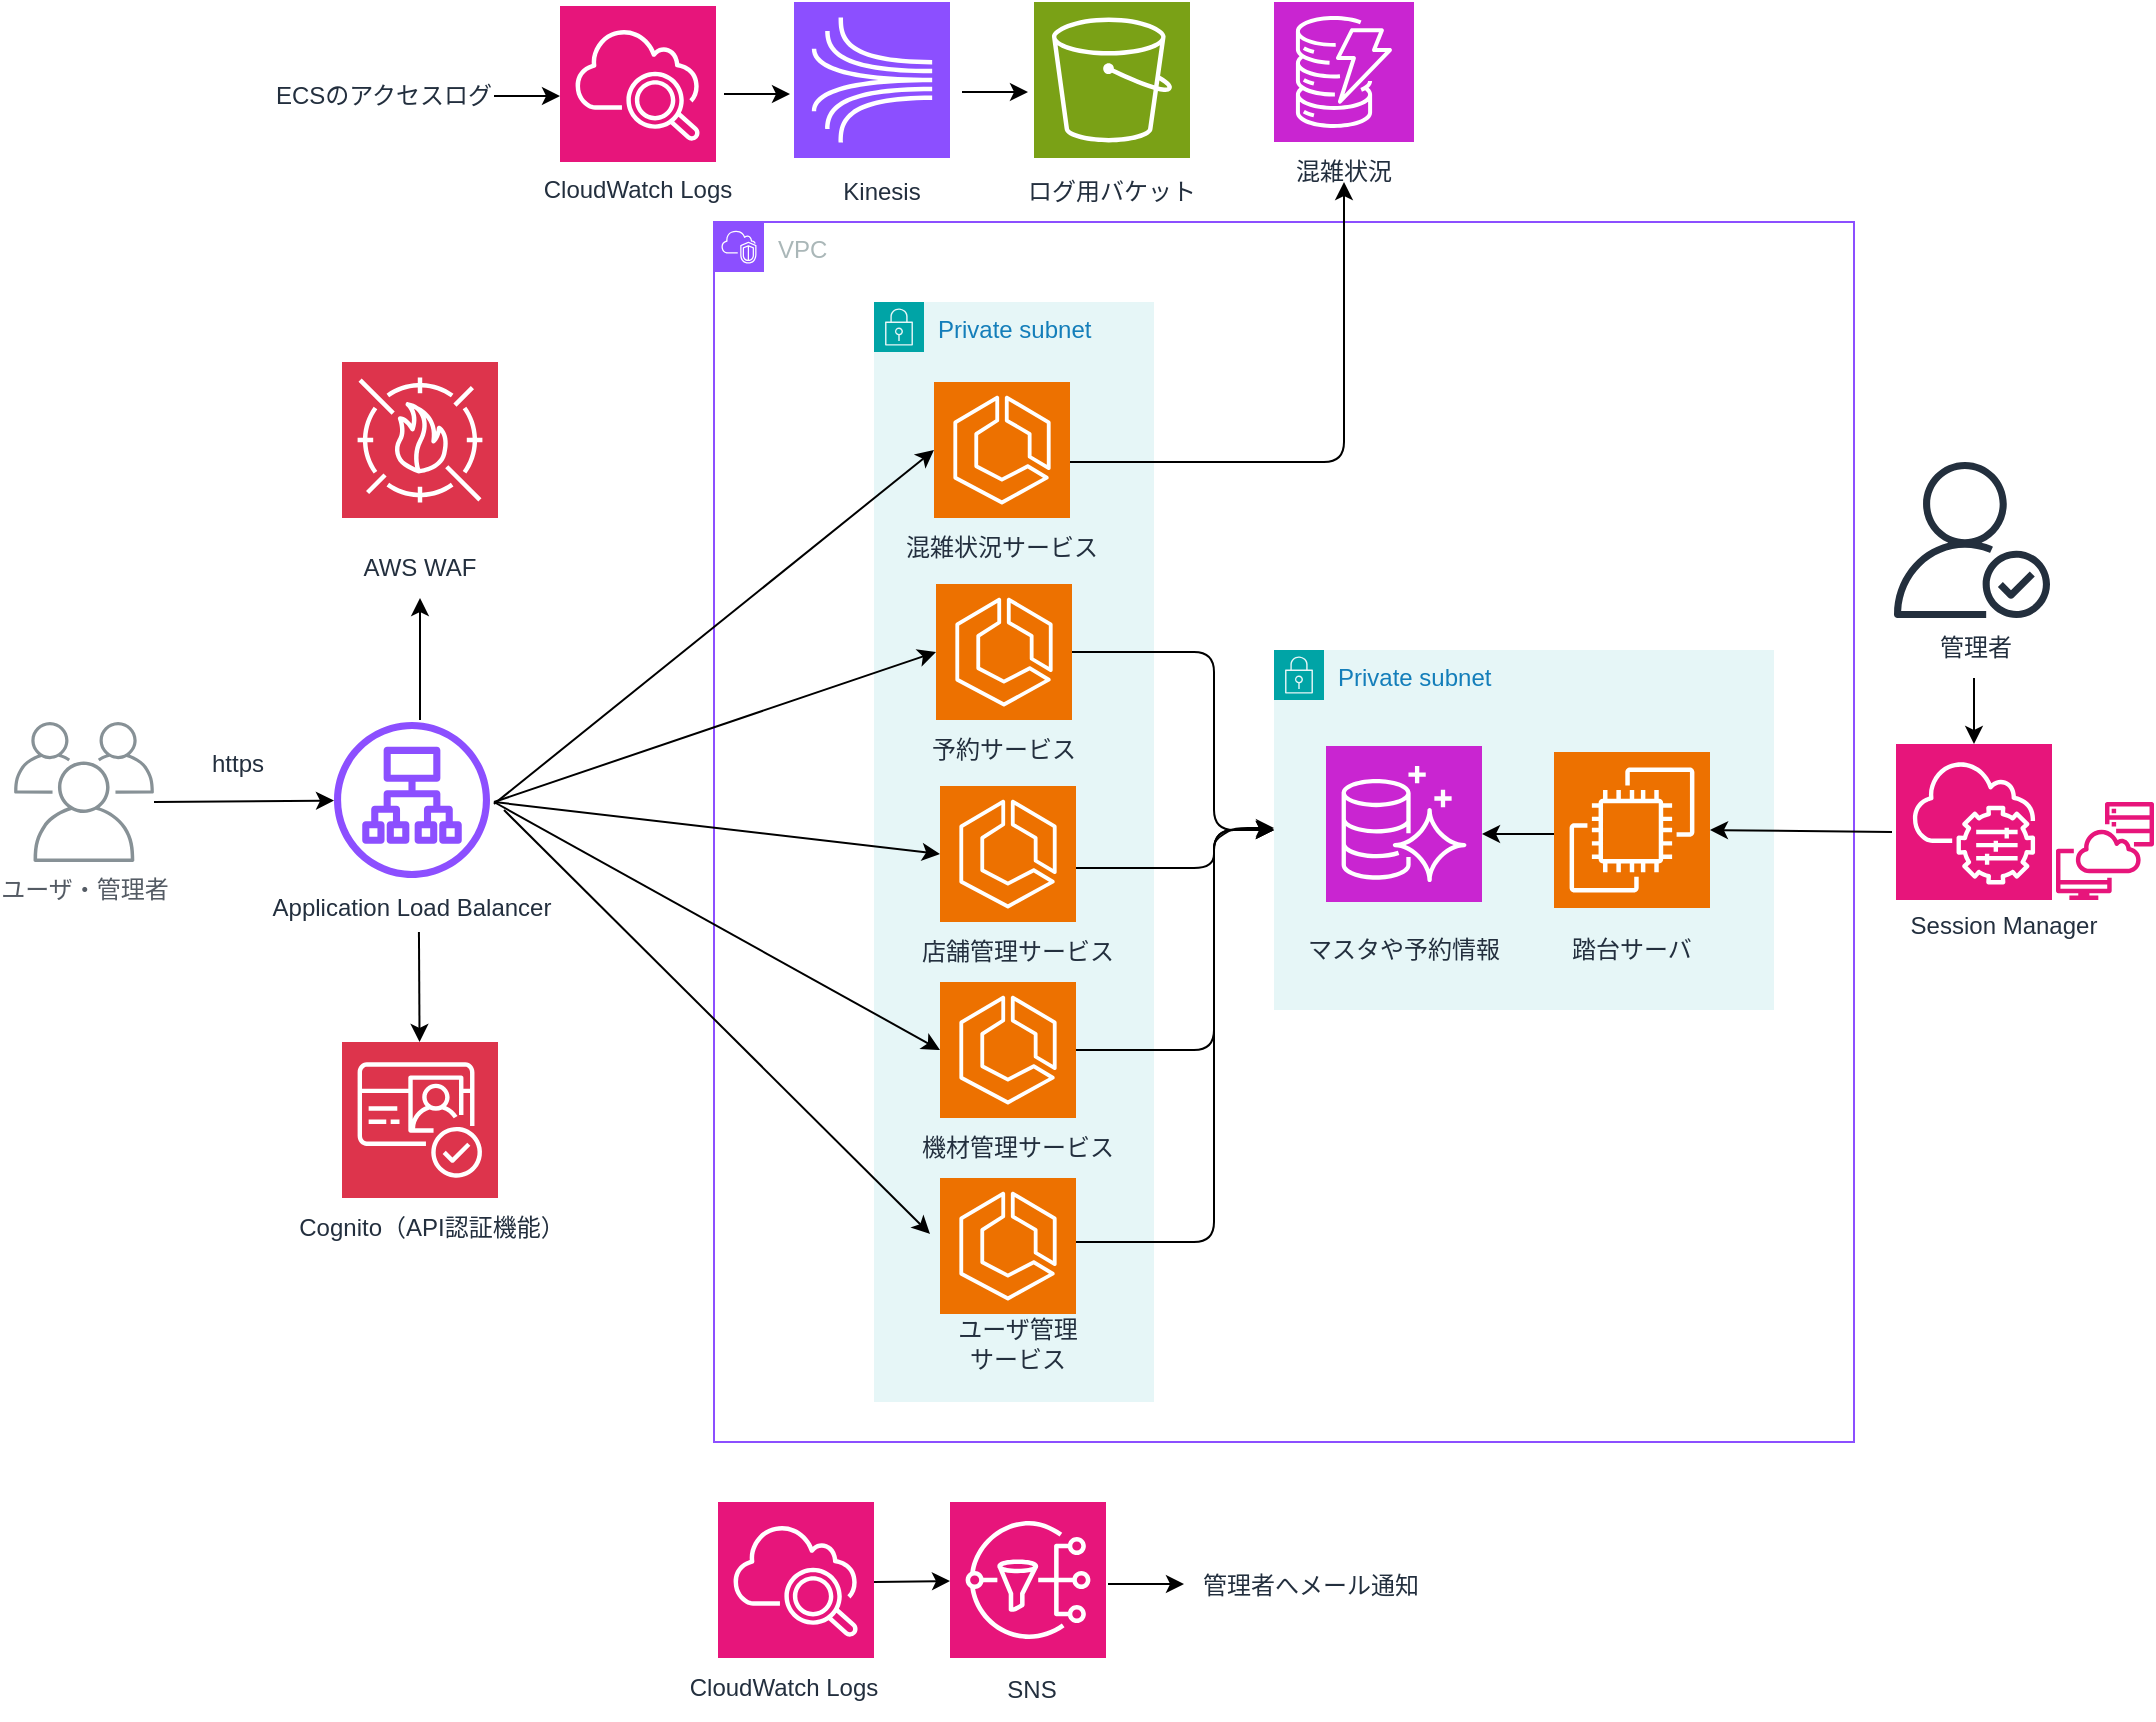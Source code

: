 <mxfile>
    <diagram id="GLyhsxrlAv0OtBDDpmf6" name="ページ1">
        <mxGraphModel dx="1455" dy="864" grid="1" gridSize="10" guides="1" tooltips="1" connect="1" arrows="1" fold="1" page="1" pageScale="1" pageWidth="827" pageHeight="1169" background="#FFFFFF" math="0" shadow="0">
            <root>
                <mxCell id="0"/>
                <mxCell id="1" parent="0"/>
                <mxCell id="2" value="VPC" style="points=[[0,0],[0.25,0],[0.5,0],[0.75,0],[1,0],[1,0.25],[1,0.5],[1,0.75],[1,1],[0.75,1],[0.5,1],[0.25,1],[0,1],[0,0.75],[0,0.5],[0,0.25]];outlineConnect=0;gradientColor=none;html=1;whiteSpace=wrap;fontSize=12;fontStyle=0;container=1;pointerEvents=0;collapsible=0;recursiveResize=0;shape=mxgraph.aws4.group;grIcon=mxgraph.aws4.group_vpc2;strokeColor=#8C4FFF;fillColor=none;verticalAlign=top;align=left;spacingLeft=30;fontColor=#AAB7B8;dashed=0;" vertex="1" parent="1">
                    <mxGeometry x="360" y="120" width="570" height="610" as="geometry"/>
                </mxCell>
                <mxCell id="5" value="ユーザ・管理者" style="sketch=0;outlineConnect=0;gradientColor=none;fontColor=#545B64;strokeColor=none;fillColor=#879196;dashed=0;verticalLabelPosition=bottom;verticalAlign=top;align=center;html=1;fontSize=12;fontStyle=0;aspect=fixed;shape=mxgraph.aws4.illustration_users;pointerEvents=1" vertex="1" parent="1">
                    <mxGeometry x="10" y="370" width="70" height="70" as="geometry"/>
                </mxCell>
                <mxCell id="8" value="" style="sketch=0;points=[[0,0,0],[0.25,0,0],[0.5,0,0],[0.75,0,0],[1,0,0],[0,1,0],[0.25,1,0],[0.5,1,0],[0.75,1,0],[1,1,0],[0,0.25,0],[0,0.5,0],[0,0.75,0],[1,0.25,0],[1,0.5,0],[1,0.75,0]];outlineConnect=0;fontColor=#232F3E;fillColor=#C925D1;strokeColor=#ffffff;dashed=0;verticalLabelPosition=bottom;verticalAlign=top;align=center;html=1;fontSize=12;fontStyle=0;aspect=fixed;shape=mxgraph.aws4.resourceIcon;resIcon=mxgraph.aws4.dynamodb;" vertex="1" parent="1">
                    <mxGeometry x="640" y="10" width="70" height="70" as="geometry"/>
                </mxCell>
                <mxCell id="10" value="" style="sketch=0;points=[[0,0,0],[0.25,0,0],[0.5,0,0],[0.75,0,0],[1,0,0],[0,1,0],[0.25,1,0],[0.5,1,0],[0.75,1,0],[1,1,0],[0,0.25,0],[0,0.5,0],[0,0.75,0],[1,0.25,0],[1,0.5,0],[1,0.75,0]];points=[[0,0,0],[0.25,0,0],[0.5,0,0],[0.75,0,0],[1,0,0],[0,1,0],[0.25,1,0],[0.5,1,0],[0.75,1,0],[1,1,0],[0,0.25,0],[0,0.5,0],[0,0.75,0],[1,0.25,0],[1,0.5,0],[1,0.75,0]];outlineConnect=0;fontColor=#232F3E;fillColor=#E7157B;strokeColor=#ffffff;dashed=0;verticalLabelPosition=bottom;verticalAlign=top;align=center;html=1;fontSize=12;fontStyle=0;aspect=fixed;shape=mxgraph.aws4.resourceIcon;resIcon=mxgraph.aws4.cloudwatch_2;" vertex="1" parent="1">
                    <mxGeometry x="283" y="12" width="78" height="78" as="geometry"/>
                </mxCell>
                <mxCell id="11" value="" style="sketch=0;points=[[0,0,0],[0.25,0,0],[0.5,0,0],[0.75,0,0],[1,0,0],[0,1,0],[0.25,1,0],[0.5,1,0],[0.75,1,0],[1,1,0],[0,0.25,0],[0,0.5,0],[0,0.75,0],[1,0.25,0],[1,0.5,0],[1,0.75,0]];outlineConnect=0;fontColor=#232F3E;fillColor=#7AA116;strokeColor=#ffffff;dashed=0;verticalLabelPosition=bottom;verticalAlign=top;align=center;html=1;fontSize=12;fontStyle=0;aspect=fixed;shape=mxgraph.aws4.resourceIcon;resIcon=mxgraph.aws4.s3;" vertex="1" parent="1">
                    <mxGeometry x="520" y="10" width="78" height="78" as="geometry"/>
                </mxCell>
                <mxCell id="12" value="" style="sketch=0;outlineConnect=0;fontColor=#232F3E;gradientColor=none;fillColor=#8C4FFF;strokeColor=none;dashed=0;verticalLabelPosition=bottom;verticalAlign=top;align=center;html=1;fontSize=12;fontStyle=0;aspect=fixed;pointerEvents=1;shape=mxgraph.aws4.application_load_balancer;" vertex="1" parent="1">
                    <mxGeometry x="170" y="370" width="78" height="78" as="geometry"/>
                </mxCell>
                <mxCell id="3" value="Private subnet" style="points=[[0,0],[0.25,0],[0.5,0],[0.75,0],[1,0],[1,0.25],[1,0.5],[1,0.75],[1,1],[0.75,1],[0.5,1],[0.25,1],[0,1],[0,0.75],[0,0.5],[0,0.25]];outlineConnect=0;gradientColor=none;html=1;whiteSpace=wrap;fontSize=12;fontStyle=0;container=1;pointerEvents=0;collapsible=0;recursiveResize=0;shape=mxgraph.aws4.group;grIcon=mxgraph.aws4.group_security_group;grStroke=0;strokeColor=#00A4A6;fillColor=#E6F6F7;verticalAlign=top;align=left;spacingLeft=30;fontColor=#147EBA;dashed=0;" vertex="1" parent="1">
                    <mxGeometry x="640" y="334" width="250" height="180" as="geometry"/>
                </mxCell>
                <mxCell id="9" value="" style="sketch=0;points=[[0,0,0],[0.25,0,0],[0.5,0,0],[0.75,0,0],[1,0,0],[0,1,0],[0.25,1,0],[0.5,1,0],[0.75,1,0],[1,1,0],[0,0.25,0],[0,0.5,0],[0,0.75,0],[1,0.25,0],[1,0.5,0],[1,0.75,0]];outlineConnect=0;fontColor=#232F3E;fillColor=#C925D1;strokeColor=#ffffff;dashed=0;verticalLabelPosition=bottom;verticalAlign=top;align=center;html=1;fontSize=12;fontStyle=0;aspect=fixed;shape=mxgraph.aws4.resourceIcon;resIcon=mxgraph.aws4.aurora;" vertex="1" parent="3">
                    <mxGeometry x="26" y="48" width="78" height="78" as="geometry"/>
                </mxCell>
                <mxCell id="34" value="マスタや予約情報" style="text;html=1;align=center;verticalAlign=middle;whiteSpace=wrap;rounded=0;fontFamily=Helvetica;fontSize=12;fontColor=#232F3E;fontStyle=0;" vertex="1" parent="3">
                    <mxGeometry x="10" y="135" width="110" height="30" as="geometry"/>
                </mxCell>
                <mxCell id="81" value="" style="sketch=0;points=[[0,0,0],[0.25,0,0],[0.5,0,0],[0.75,0,0],[1,0,0],[0,1,0],[0.25,1,0],[0.5,1,0],[0.75,1,0],[1,1,0],[0,0.25,0],[0,0.5,0],[0,0.75,0],[1,0.25,0],[1,0.5,0],[1,0.75,0]];outlineConnect=0;fontColor=#232F3E;fillColor=#ED7100;strokeColor=#ffffff;dashed=0;verticalLabelPosition=bottom;verticalAlign=top;align=center;html=1;fontSize=12;fontStyle=0;aspect=fixed;shape=mxgraph.aws4.resourceIcon;resIcon=mxgraph.aws4.ec2;fontFamily=Helvetica;" vertex="1" parent="3">
                    <mxGeometry x="140" y="51" width="78" height="78" as="geometry"/>
                </mxCell>
                <mxCell id="82" value="踏台サーバ" style="text;html=1;align=center;verticalAlign=middle;whiteSpace=wrap;rounded=0;fontFamily=Helvetica;fontSize=12;fontColor=#232F3E;fontStyle=0;" vertex="1" parent="3">
                    <mxGeometry x="124" y="135" width="110" height="30" as="geometry"/>
                </mxCell>
                <mxCell id="22" value="Private subnet" style="points=[[0,0],[0.25,0],[0.5,0],[0.75,0],[1,0],[1,0.25],[1,0.5],[1,0.75],[1,1],[0.75,1],[0.5,1],[0.25,1],[0,1],[0,0.75],[0,0.5],[0,0.25]];outlineConnect=0;gradientColor=none;html=1;whiteSpace=wrap;fontSize=12;fontStyle=0;container=1;pointerEvents=0;collapsible=0;recursiveResize=0;shape=mxgraph.aws4.group;grIcon=mxgraph.aws4.group_security_group;grStroke=0;strokeColor=#00A4A6;fillColor=#E6F6F7;verticalAlign=top;align=left;spacingLeft=30;fontColor=#147EBA;dashed=0;" vertex="1" parent="1">
                    <mxGeometry x="440" y="160" width="140" height="550" as="geometry"/>
                </mxCell>
                <object label="" id="23">
                    <mxCell style="sketch=0;points=[[0,0,0],[0.25,0,0],[0.5,0,0],[0.75,0,0],[1,0,0],[0,1,0],[0.25,1,0],[0.5,1,0],[0.75,1,0],[1,1,0],[0,0.25,0],[0,0.5,0],[0,0.75,0],[1,0.25,0],[1,0.5,0],[1,0.75,0]];outlineConnect=0;fontColor=#232F3E;fillColor=#ED7100;strokeColor=#ffffff;dashed=0;verticalLabelPosition=bottom;verticalAlign=top;align=center;html=1;fontSize=12;fontStyle=0;aspect=fixed;shape=mxgraph.aws4.resourceIcon;resIcon=mxgraph.aws4.ecs;" vertex="1" parent="22">
                        <mxGeometry x="30" y="40" width="68" height="68" as="geometry"/>
                    </mxCell>
                </object>
                <mxCell id="24" value="" style="sketch=0;points=[[0,0,0],[0.25,0,0],[0.5,0,0],[0.75,0,0],[1,0,0],[0,1,0],[0.25,1,0],[0.5,1,0],[0.75,1,0],[1,1,0],[0,0.25,0],[0,0.5,0],[0,0.75,0],[1,0.25,0],[1,0.5,0],[1,0.75,0]];outlineConnect=0;fontColor=#232F3E;fillColor=#ED7100;strokeColor=#ffffff;dashed=0;verticalLabelPosition=bottom;verticalAlign=top;align=center;html=1;fontSize=12;fontStyle=0;aspect=fixed;shape=mxgraph.aws4.resourceIcon;resIcon=mxgraph.aws4.ecs;" vertex="1" parent="22">
                    <mxGeometry x="33" y="242" width="68" height="68" as="geometry"/>
                </mxCell>
                <mxCell id="25" value="" style="sketch=0;points=[[0,0,0],[0.25,0,0],[0.5,0,0],[0.75,0,0],[1,0,0],[0,1,0],[0.25,1,0],[0.5,1,0],[0.75,1,0],[1,1,0],[0,0.25,0],[0,0.5,0],[0,0.75,0],[1,0.25,0],[1,0.5,0],[1,0.75,0]];outlineConnect=0;fontColor=#232F3E;fillColor=#ED7100;strokeColor=#ffffff;dashed=0;verticalLabelPosition=bottom;verticalAlign=top;align=center;html=1;fontSize=12;fontStyle=0;aspect=fixed;shape=mxgraph.aws4.resourceIcon;resIcon=mxgraph.aws4.ecs;" vertex="1" parent="22">
                    <mxGeometry x="31" y="141" width="68" height="68" as="geometry"/>
                </mxCell>
                <mxCell id="26" value="混雑状況サービス" style="text;html=1;align=center;verticalAlign=middle;whiteSpace=wrap;rounded=0;fontFamily=Helvetica;fontSize=12;fontColor=#232F3E;fontStyle=0;" vertex="1" parent="22">
                    <mxGeometry x="9" y="108" width="110" height="30" as="geometry"/>
                </mxCell>
                <mxCell id="27" value="予約サービス" style="text;html=1;align=center;verticalAlign=middle;whiteSpace=wrap;rounded=0;fontFamily=Helvetica;fontSize=12;fontColor=#232F3E;fontStyle=0;" vertex="1" parent="22">
                    <mxGeometry x="10" y="209" width="110" height="30" as="geometry"/>
                </mxCell>
                <mxCell id="28" value="店舗管理サービス" style="text;html=1;align=center;verticalAlign=middle;whiteSpace=wrap;rounded=0;fontFamily=Helvetica;fontSize=12;fontColor=#232F3E;fontStyle=0;" vertex="1" parent="22">
                    <mxGeometry x="17" y="310" width="110" height="30" as="geometry"/>
                </mxCell>
                <mxCell id="29" value="" style="sketch=0;points=[[0,0,0],[0.25,0,0],[0.5,0,0],[0.75,0,0],[1,0,0],[0,1,0],[0.25,1,0],[0.5,1,0],[0.75,1,0],[1,1,0],[0,0.25,0],[0,0.5,0],[0,0.75,0],[1,0.25,0],[1,0.5,0],[1,0.75,0]];outlineConnect=0;fontColor=#232F3E;fillColor=#ED7100;strokeColor=#ffffff;dashed=0;verticalLabelPosition=bottom;verticalAlign=top;align=center;html=1;fontSize=12;fontStyle=0;aspect=fixed;shape=mxgraph.aws4.resourceIcon;resIcon=mxgraph.aws4.ecs;" vertex="1" parent="22">
                    <mxGeometry x="33" y="340" width="68" height="68" as="geometry"/>
                </mxCell>
                <mxCell id="30" value="機材管理サービス" style="text;html=1;align=center;verticalAlign=middle;whiteSpace=wrap;rounded=0;fontFamily=Helvetica;fontSize=12;fontColor=#232F3E;fontStyle=0;" vertex="1" parent="22">
                    <mxGeometry x="17" y="408" width="110" height="30" as="geometry"/>
                </mxCell>
                <mxCell id="31" value="" style="sketch=0;points=[[0,0,0],[0.25,0,0],[0.5,0,0],[0.75,0,0],[1,0,0],[0,1,0],[0.25,1,0],[0.5,1,0],[0.75,1,0],[1,1,0],[0,0.25,0],[0,0.5,0],[0,0.75,0],[1,0.25,0],[1,0.5,0],[1,0.75,0]];outlineConnect=0;fontColor=#232F3E;fillColor=#ED7100;strokeColor=#ffffff;dashed=0;verticalLabelPosition=bottom;verticalAlign=top;align=center;html=1;fontSize=12;fontStyle=0;aspect=fixed;shape=mxgraph.aws4.resourceIcon;resIcon=mxgraph.aws4.ecs;" vertex="1" parent="22">
                    <mxGeometry x="33" y="438" width="68" height="68" as="geometry"/>
                </mxCell>
                <mxCell id="32" value="ユーザ管理&lt;div&gt;サービス&lt;/div&gt;" style="text;html=1;align=center;verticalAlign=middle;whiteSpace=wrap;rounded=0;fontFamily=Helvetica;fontSize=12;fontColor=#232F3E;fontStyle=0;" vertex="1" parent="22">
                    <mxGeometry x="17" y="506" width="110" height="30" as="geometry"/>
                </mxCell>
                <mxCell id="39" value="" style="endArrow=classic;html=1;fontFamily=Helvetica;fontSize=12;fontColor=#232F3E;fontStyle=0;entryX=0;entryY=0.5;entryDx=0;entryDy=0;exitX=1;exitY=0.5;exitDx=0;exitDy=0;exitPerimeter=0;" edge="1" parent="1" source="25" target="3">
                    <mxGeometry width="50" height="50" relative="1" as="geometry">
                        <mxPoint x="440" y="380" as="sourcePoint"/>
                        <mxPoint x="490" y="330" as="targetPoint"/>
                        <Array as="points">
                            <mxPoint x="610" y="335"/>
                            <mxPoint x="610" y="424"/>
                        </Array>
                    </mxGeometry>
                </mxCell>
                <mxCell id="44" value="" style="endArrow=classic;html=1;fontFamily=Helvetica;fontSize=12;fontColor=#232F3E;fontStyle=0;exitX=1;exitY=0.5;exitDx=0;exitDy=0;exitPerimeter=0;" edge="1" parent="1" source="29" target="3">
                    <mxGeometry width="50" height="50" relative="1" as="geometry">
                        <mxPoint x="440" y="530" as="sourcePoint"/>
                        <mxPoint x="490" y="480" as="targetPoint"/>
                        <Array as="points">
                            <mxPoint x="610" y="534"/>
                            <mxPoint x="610" y="500"/>
                            <mxPoint x="610" y="460"/>
                            <mxPoint x="610" y="424"/>
                        </Array>
                    </mxGeometry>
                </mxCell>
                <mxCell id="45" value="" style="endArrow=classic;html=1;fontFamily=Helvetica;fontSize=12;fontColor=#232F3E;fontStyle=0;exitX=1;exitY=0.5;exitDx=0;exitDy=0;exitPerimeter=0;entryX=0;entryY=0.5;entryDx=0;entryDy=0;" edge="1" parent="1" target="3">
                    <mxGeometry width="50" height="50" relative="1" as="geometry">
                        <mxPoint x="541" y="630" as="sourcePoint"/>
                        <mxPoint x="640" y="520" as="targetPoint"/>
                        <Array as="points">
                            <mxPoint x="610" y="630"/>
                            <mxPoint x="610" y="596"/>
                            <mxPoint x="610" y="556"/>
                            <mxPoint x="610" y="424"/>
                        </Array>
                    </mxGeometry>
                </mxCell>
                <mxCell id="47" value="" style="endArrow=classic;html=1;fontFamily=Helvetica;fontSize=12;fontColor=#232F3E;fontStyle=0;exitX=1;exitY=0.5;exitDx=0;exitDy=0;exitPerimeter=0;entryX=0;entryY=0.5;entryDx=0;entryDy=0;" edge="1" parent="1">
                    <mxGeometry width="50" height="50" relative="1" as="geometry">
                        <mxPoint x="541" y="443" as="sourcePoint"/>
                        <mxPoint x="640" y="423.0" as="targetPoint"/>
                        <Array as="points">
                            <mxPoint x="610" y="443"/>
                            <mxPoint x="610" y="429"/>
                            <mxPoint x="620" y="423"/>
                        </Array>
                    </mxGeometry>
                </mxCell>
                <mxCell id="48" value="" style="endArrow=classic;html=1;fontFamily=Helvetica;fontSize=12;fontColor=#232F3E;fontStyle=0;exitX=1;exitY=0.588;exitDx=0;exitDy=0;exitPerimeter=0;" edge="1" parent="1" source="23">
                    <mxGeometry width="50" height="50" relative="1" as="geometry">
                        <mxPoint x="730" y="380" as="sourcePoint"/>
                        <mxPoint x="675" y="100" as="targetPoint"/>
                        <Array as="points">
                            <mxPoint x="675" y="240"/>
                        </Array>
                    </mxGeometry>
                </mxCell>
                <mxCell id="49" value="混雑状況" style="text;html=1;align=center;verticalAlign=middle;whiteSpace=wrap;rounded=0;fontFamily=Helvetica;fontSize=12;fontColor=#232F3E;fontStyle=0;" vertex="1" parent="1">
                    <mxGeometry x="620" y="80" width="110" height="30" as="geometry"/>
                </mxCell>
                <mxCell id="50" value="Application Load Balancer" style="text;html=1;align=center;verticalAlign=middle;whiteSpace=wrap;rounded=0;fontFamily=Helvetica;fontSize=12;fontColor=#232F3E;fontStyle=0;" vertex="1" parent="1">
                    <mxGeometry x="126" y="448" width="166" height="30" as="geometry"/>
                </mxCell>
                <mxCell id="51" value="" style="sketch=0;points=[[0,0,0],[0.25,0,0],[0.5,0,0],[0.75,0,0],[1,0,0],[0,1,0],[0.25,1,0],[0.5,1,0],[0.75,1,0],[1,1,0],[0,0.25,0],[0,0.5,0],[0,0.75,0],[1,0.25,0],[1,0.5,0],[1,0.75,0]];outlineConnect=0;fontColor=#232F3E;fillColor=#DD344C;strokeColor=#ffffff;dashed=0;verticalLabelPosition=bottom;verticalAlign=top;align=center;html=1;fontSize=12;fontStyle=0;aspect=fixed;shape=mxgraph.aws4.resourceIcon;resIcon=mxgraph.aws4.waf;fontFamily=Helvetica;" vertex="1" parent="1">
                    <mxGeometry x="174" y="190" width="78" height="78" as="geometry"/>
                </mxCell>
                <mxCell id="52" value="AWS WAF" style="text;html=1;align=center;verticalAlign=middle;whiteSpace=wrap;rounded=0;fontFamily=Helvetica;fontSize=12;fontColor=#232F3E;fontStyle=0;" vertex="1" parent="1">
                    <mxGeometry x="130" y="278" width="166" height="30" as="geometry"/>
                </mxCell>
                <mxCell id="54" value="" style="endArrow=classic;html=1;fontFamily=Helvetica;fontSize=12;fontColor=#232F3E;fontStyle=0;" edge="1" parent="1" target="12">
                    <mxGeometry width="50" height="50" relative="1" as="geometry">
                        <mxPoint x="80" y="410" as="sourcePoint"/>
                        <mxPoint x="130" y="360" as="targetPoint"/>
                    </mxGeometry>
                </mxCell>
                <mxCell id="55" value="" style="endArrow=classic;html=1;fontFamily=Helvetica;fontSize=12;fontColor=#232F3E;fontStyle=0;entryX=0.5;entryY=1;entryDx=0;entryDy=0;" edge="1" parent="1" target="52">
                    <mxGeometry width="50" height="50" relative="1" as="geometry">
                        <mxPoint x="213" y="369" as="sourcePoint"/>
                        <mxPoint x="230" y="300" as="targetPoint"/>
                    </mxGeometry>
                </mxCell>
                <mxCell id="56" value="" style="endArrow=classic;html=1;fontFamily=Helvetica;fontSize=12;fontColor=#232F3E;fontStyle=0;entryX=0;entryY=0.5;entryDx=0;entryDy=0;entryPerimeter=0;" edge="1" parent="1" target="23">
                    <mxGeometry width="50" height="50" relative="1" as="geometry">
                        <mxPoint x="250" y="411" as="sourcePoint"/>
                        <mxPoint x="340" y="410" as="targetPoint"/>
                    </mxGeometry>
                </mxCell>
                <mxCell id="57" value="" style="endArrow=classic;html=1;fontFamily=Helvetica;fontSize=12;fontColor=#232F3E;fontStyle=0;entryX=0;entryY=0.5;entryDx=0;entryDy=0;entryPerimeter=0;" edge="1" parent="1" target="25">
                    <mxGeometry width="50" height="50" relative="1" as="geometry">
                        <mxPoint x="250" y="410" as="sourcePoint"/>
                        <mxPoint x="480" y="244" as="targetPoint"/>
                    </mxGeometry>
                </mxCell>
                <mxCell id="58" value="" style="endArrow=classic;html=1;fontFamily=Helvetica;fontSize=12;fontColor=#232F3E;fontStyle=0;entryX=0;entryY=0.5;entryDx=0;entryDy=0;entryPerimeter=0;" edge="1" parent="1" target="24">
                    <mxGeometry width="50" height="50" relative="1" as="geometry">
                        <mxPoint x="250" y="410" as="sourcePoint"/>
                        <mxPoint x="481" y="345" as="targetPoint"/>
                    </mxGeometry>
                </mxCell>
                <mxCell id="59" value="" style="endArrow=classic;html=1;fontFamily=Helvetica;fontSize=12;fontColor=#232F3E;fontStyle=0;entryX=0;entryY=0.5;entryDx=0;entryDy=0;entryPerimeter=0;" edge="1" parent="1" target="29">
                    <mxGeometry width="50" height="50" relative="1" as="geometry">
                        <mxPoint x="250" y="410" as="sourcePoint"/>
                        <mxPoint x="483" y="446" as="targetPoint"/>
                    </mxGeometry>
                </mxCell>
                <mxCell id="60" value="" style="endArrow=classic;html=1;fontFamily=Helvetica;fontSize=12;fontColor=#232F3E;fontStyle=0;entryX=0;entryY=0.5;entryDx=0;entryDy=0;entryPerimeter=0;" edge="1" parent="1">
                    <mxGeometry width="50" height="50" relative="1" as="geometry">
                        <mxPoint x="255" y="414" as="sourcePoint"/>
                        <mxPoint x="468" y="626" as="targetPoint"/>
                    </mxGeometry>
                </mxCell>
                <mxCell id="61" value="https" style="text;html=1;align=center;verticalAlign=middle;whiteSpace=wrap;rounded=0;fontFamily=Helvetica;fontSize=12;fontColor=#232F3E;fontStyle=0;" vertex="1" parent="1">
                    <mxGeometry x="67" y="381" width="110" height="20" as="geometry"/>
                </mxCell>
                <mxCell id="62" value="ログ用バケット" style="text;html=1;align=center;verticalAlign=middle;whiteSpace=wrap;rounded=0;fontFamily=Helvetica;fontSize=12;fontColor=#232F3E;fontStyle=0;" vertex="1" parent="1">
                    <mxGeometry x="476" y="90" width="166" height="30" as="geometry"/>
                </mxCell>
                <mxCell id="63" value="" style="sketch=0;points=[[0,0,0],[0.25,0,0],[0.5,0,0],[0.75,0,0],[1,0,0],[0,1,0],[0.25,1,0],[0.5,1,0],[0.75,1,0],[1,1,0],[0,0.25,0],[0,0.5,0],[0,0.75,0],[1,0.25,0],[1,0.5,0],[1,0.75,0]];outlineConnect=0;fontColor=#232F3E;fillColor=#8C4FFF;strokeColor=#ffffff;dashed=0;verticalLabelPosition=bottom;verticalAlign=top;align=center;html=1;fontSize=12;fontStyle=0;aspect=fixed;shape=mxgraph.aws4.resourceIcon;resIcon=mxgraph.aws4.kinesis;fontFamily=Helvetica;" vertex="1" parent="1">
                    <mxGeometry x="400" y="10" width="78" height="78" as="geometry"/>
                </mxCell>
                <mxCell id="64" value="" style="endArrow=classic;html=1;fontFamily=Helvetica;fontSize=12;fontColor=#232F3E;fontStyle=0;entryX=0;entryY=0.5;entryDx=0;entryDy=0;entryPerimeter=0;" edge="1" parent="1">
                    <mxGeometry width="50" height="50" relative="1" as="geometry">
                        <mxPoint x="250" y="57" as="sourcePoint"/>
                        <mxPoint x="283" y="57" as="targetPoint"/>
                    </mxGeometry>
                </mxCell>
                <mxCell id="65" value="Kinesis" style="text;html=1;align=center;verticalAlign=middle;whiteSpace=wrap;rounded=0;fontFamily=Helvetica;fontSize=12;fontColor=#232F3E;fontStyle=0;" vertex="1" parent="1">
                    <mxGeometry x="361" y="90" width="166" height="30" as="geometry"/>
                </mxCell>
                <mxCell id="66" value="CloudWatch Logs" style="text;html=1;align=center;verticalAlign=middle;whiteSpace=wrap;rounded=0;fontFamily=Helvetica;fontSize=12;fontColor=#232F3E;fontStyle=0;" vertex="1" parent="1">
                    <mxGeometry x="239" y="89" width="166" height="30" as="geometry"/>
                </mxCell>
                <mxCell id="67" value="" style="endArrow=classic;html=1;fontFamily=Helvetica;fontSize=12;fontColor=#232F3E;fontStyle=0;entryX=0;entryY=0.5;entryDx=0;entryDy=0;entryPerimeter=0;" edge="1" parent="1">
                    <mxGeometry width="50" height="50" relative="1" as="geometry">
                        <mxPoint x="365" y="56" as="sourcePoint"/>
                        <mxPoint x="398" y="56" as="targetPoint"/>
                    </mxGeometry>
                </mxCell>
                <mxCell id="68" value="" style="endArrow=classic;html=1;fontFamily=Helvetica;fontSize=12;fontColor=#232F3E;fontStyle=0;entryX=0;entryY=0.5;entryDx=0;entryDy=0;entryPerimeter=0;" edge="1" parent="1">
                    <mxGeometry width="50" height="50" relative="1" as="geometry">
                        <mxPoint x="484" y="55" as="sourcePoint"/>
                        <mxPoint x="517" y="55" as="targetPoint"/>
                    </mxGeometry>
                </mxCell>
                <mxCell id="69" value="ECSのアクセスログ" style="text;html=1;align=center;verticalAlign=middle;whiteSpace=wrap;rounded=0;fontFamily=Helvetica;fontSize=12;fontColor=#232F3E;fontStyle=0;" vertex="1" parent="1">
                    <mxGeometry x="112" y="42" width="166" height="30" as="geometry"/>
                </mxCell>
                <mxCell id="70" value="" style="sketch=0;points=[[0,0,0],[0.25,0,0],[0.5,0,0],[0.75,0,0],[1,0,0],[0,1,0],[0.25,1,0],[0.5,1,0],[0.75,1,0],[1,1,0],[0,0.25,0],[0,0.5,0],[0,0.75,0],[1,0.25,0],[1,0.5,0],[1,0.75,0]];points=[[0,0,0],[0.25,0,0],[0.5,0,0],[0.75,0,0],[1,0,0],[0,1,0],[0.25,1,0],[0.5,1,0],[0.75,1,0],[1,1,0],[0,0.25,0],[0,0.5,0],[0,0.75,0],[1,0.25,0],[1,0.5,0],[1,0.75,0]];outlineConnect=0;fontColor=#232F3E;fillColor=#E7157B;strokeColor=#ffffff;dashed=0;verticalLabelPosition=bottom;verticalAlign=top;align=center;html=1;fontSize=12;fontStyle=0;aspect=fixed;shape=mxgraph.aws4.resourceIcon;resIcon=mxgraph.aws4.cloudwatch_2;" vertex="1" parent="1">
                    <mxGeometry x="362" y="760" width="78" height="78" as="geometry"/>
                </mxCell>
                <mxCell id="71" value="" style="sketch=0;points=[[0,0,0],[0.25,0,0],[0.5,0,0],[0.75,0,0],[1,0,0],[0,1,0],[0.25,1,0],[0.5,1,0],[0.75,1,0],[1,1,0],[0,0.25,0],[0,0.5,0],[0,0.75,0],[1,0.25,0],[1,0.5,0],[1,0.75,0]];outlineConnect=0;fontColor=#232F3E;fillColor=#E7157B;strokeColor=#ffffff;dashed=0;verticalLabelPosition=bottom;verticalAlign=top;align=center;html=1;fontSize=12;fontStyle=0;aspect=fixed;shape=mxgraph.aws4.resourceIcon;resIcon=mxgraph.aws4.sns;fontFamily=Helvetica;" vertex="1" parent="1">
                    <mxGeometry x="478" y="760" width="78" height="78" as="geometry"/>
                </mxCell>
                <mxCell id="74" value="" style="endArrow=classic;html=1;fontFamily=Helvetica;fontSize=12;fontColor=#232F3E;fontStyle=0;" edge="1" parent="1" target="71">
                    <mxGeometry width="50" height="50" relative="1" as="geometry">
                        <mxPoint x="440" y="800" as="sourcePoint"/>
                        <mxPoint x="490" y="750" as="targetPoint"/>
                    </mxGeometry>
                </mxCell>
                <mxCell id="76" value="" style="endArrow=classic;html=1;fontFamily=Helvetica;fontSize=12;fontColor=#232F3E;fontStyle=0;" edge="1" parent="1">
                    <mxGeometry width="50" height="50" relative="1" as="geometry">
                        <mxPoint x="557" y="801" as="sourcePoint"/>
                        <mxPoint x="595" y="801" as="targetPoint"/>
                    </mxGeometry>
                </mxCell>
                <mxCell id="77" value="CloudWatch Logs" style="text;html=1;align=center;verticalAlign=middle;whiteSpace=wrap;rounded=0;fontFamily=Helvetica;fontSize=12;fontColor=#232F3E;fontStyle=0;" vertex="1" parent="1">
                    <mxGeometry x="312" y="838" width="166" height="30" as="geometry"/>
                </mxCell>
                <mxCell id="78" value="SNS" style="text;html=1;align=center;verticalAlign=middle;whiteSpace=wrap;rounded=0;fontFamily=Helvetica;fontSize=12;fontColor=#232F3E;fontStyle=0;" vertex="1" parent="1">
                    <mxGeometry x="471" y="839" width="96" height="30" as="geometry"/>
                </mxCell>
                <mxCell id="80" value="管理者へメール通知" style="text;html=1;align=center;verticalAlign=middle;whiteSpace=wrap;rounded=0;fontFamily=Helvetica;fontSize=12;fontColor=#232F3E;fontStyle=0;" vertex="1" parent="1">
                    <mxGeometry x="597" y="787" width="123" height="30" as="geometry"/>
                </mxCell>
                <mxCell id="83" value="" style="sketch=0;points=[[0,0,0],[0.25,0,0],[0.5,0,0],[0.75,0,0],[1,0,0],[0,1,0],[0.25,1,0],[0.5,1,0],[0.75,1,0],[1,1,0],[0,0.25,0],[0,0.5,0],[0,0.75,0],[1,0.25,0],[1,0.5,0],[1,0.75,0]];points=[[0,0,0],[0.25,0,0],[0.5,0,0],[0.75,0,0],[1,0,0],[0,1,0],[0.25,1,0],[0.5,1,0],[0.75,1,0],[1,1,0],[0,0.25,0],[0,0.5,0],[0,0.75,0],[1,0.25,0],[1,0.5,0],[1,0.75,0]];outlineConnect=0;fontColor=#232F3E;fillColor=#E7157B;strokeColor=#ffffff;dashed=0;verticalLabelPosition=bottom;verticalAlign=top;align=center;html=1;fontSize=12;fontStyle=0;aspect=fixed;shape=mxgraph.aws4.resourceIcon;resIcon=mxgraph.aws4.systems_manager;fontFamily=Helvetica;" vertex="1" parent="1">
                    <mxGeometry x="951" y="381" width="78" height="78" as="geometry"/>
                </mxCell>
                <mxCell id="84" value="" style="sketch=0;outlineConnect=0;fontColor=#232F3E;gradientColor=none;fillColor=#E7157B;strokeColor=none;dashed=0;verticalLabelPosition=bottom;verticalAlign=top;align=center;html=1;fontSize=12;fontStyle=0;aspect=fixed;pointerEvents=1;shape=mxgraph.aws4.systems_manager_session_manager;fontFamily=Helvetica;" vertex="1" parent="1">
                    <mxGeometry x="1031" y="410" width="49" height="49" as="geometry"/>
                </mxCell>
                <mxCell id="85" value="Session Manager" style="text;html=1;align=center;verticalAlign=middle;whiteSpace=wrap;rounded=0;fontFamily=Helvetica;fontSize=12;fontColor=#232F3E;fontStyle=0;" vertex="1" parent="1">
                    <mxGeometry x="950" y="457" width="110" height="30" as="geometry"/>
                </mxCell>
                <mxCell id="87" value="" style="sketch=0;outlineConnect=0;fontColor=#232F3E;gradientColor=none;fillColor=#232F3D;strokeColor=none;dashed=0;verticalLabelPosition=bottom;verticalAlign=top;align=center;html=1;fontSize=12;fontStyle=0;aspect=fixed;pointerEvents=1;shape=mxgraph.aws4.authenticated_user;fontFamily=Helvetica;" vertex="1" parent="1">
                    <mxGeometry x="950" y="240" width="78" height="78" as="geometry"/>
                </mxCell>
                <mxCell id="88" value="管理者" style="text;html=1;align=center;verticalAlign=middle;whiteSpace=wrap;rounded=0;fontFamily=Helvetica;fontSize=12;fontColor=#232F3E;fontStyle=0;" vertex="1" parent="1">
                    <mxGeometry x="936" y="318" width="110" height="30" as="geometry"/>
                </mxCell>
                <mxCell id="89" value="" style="endArrow=classic;html=1;fontFamily=Helvetica;fontSize=12;fontColor=#232F3E;fontStyle=0;entryX=0.5;entryY=0;entryDx=0;entryDy=0;entryPerimeter=0;" edge="1" parent="1" target="83">
                    <mxGeometry width="50" height="50" relative="1" as="geometry">
                        <mxPoint x="990" y="348" as="sourcePoint"/>
                        <mxPoint x="990" y="370" as="targetPoint"/>
                    </mxGeometry>
                </mxCell>
                <mxCell id="90" value="" style="endArrow=classic;html=1;fontFamily=Helvetica;fontSize=12;fontColor=#232F3E;fontStyle=0;entryX=1;entryY=0.5;entryDx=0;entryDy=0;entryPerimeter=0;" edge="1" parent="1" target="81">
                    <mxGeometry width="50" height="50" relative="1" as="geometry">
                        <mxPoint x="949" y="425" as="sourcePoint"/>
                        <mxPoint x="880" y="424" as="targetPoint"/>
                    </mxGeometry>
                </mxCell>
                <mxCell id="91" value="" style="endArrow=classic;html=1;fontFamily=Helvetica;fontSize=12;fontColor=#232F3E;fontStyle=0;entryX=1;entryY=0.5;entryDx=0;entryDy=0;entryPerimeter=0;" edge="1" parent="1">
                    <mxGeometry width="50" height="50" relative="1" as="geometry">
                        <mxPoint x="780" y="426" as="sourcePoint"/>
                        <mxPoint x="744" y="426" as="targetPoint"/>
                    </mxGeometry>
                </mxCell>
                <mxCell id="92" value="" style="endArrow=classic;html=1;fontFamily=Helvetica;fontSize=12;fontColor=#232F3E;fontStyle=0;" edge="1" parent="1" target="93">
                    <mxGeometry width="50" height="50" relative="1" as="geometry">
                        <mxPoint x="212.47" y="475" as="sourcePoint"/>
                        <mxPoint x="212" y="546" as="targetPoint"/>
                    </mxGeometry>
                </mxCell>
                <mxCell id="93" value="" style="sketch=0;points=[[0,0,0],[0.25,0,0],[0.5,0,0],[0.75,0,0],[1,0,0],[0,1,0],[0.25,1,0],[0.5,1,0],[0.75,1,0],[1,1,0],[0,0.25,0],[0,0.5,0],[0,0.75,0],[1,0.25,0],[1,0.5,0],[1,0.75,0]];outlineConnect=0;fontColor=#232F3E;fillColor=#DD344C;strokeColor=#ffffff;dashed=0;verticalLabelPosition=bottom;verticalAlign=top;align=center;html=1;fontSize=12;fontStyle=0;aspect=fixed;shape=mxgraph.aws4.resourceIcon;resIcon=mxgraph.aws4.cognito;fontFamily=Helvetica;" vertex="1" parent="1">
                    <mxGeometry x="174" y="530" width="78" height="78" as="geometry"/>
                </mxCell>
                <mxCell id="94" value="Cognito（API認証機能）" style="text;html=1;align=center;verticalAlign=middle;whiteSpace=wrap;rounded=0;fontFamily=Helvetica;fontSize=12;fontColor=#232F3E;fontStyle=0;" vertex="1" parent="1">
                    <mxGeometry x="136" y="608" width="166" height="30" as="geometry"/>
                </mxCell>
            </root>
        </mxGraphModel>
    </diagram>
</mxfile>